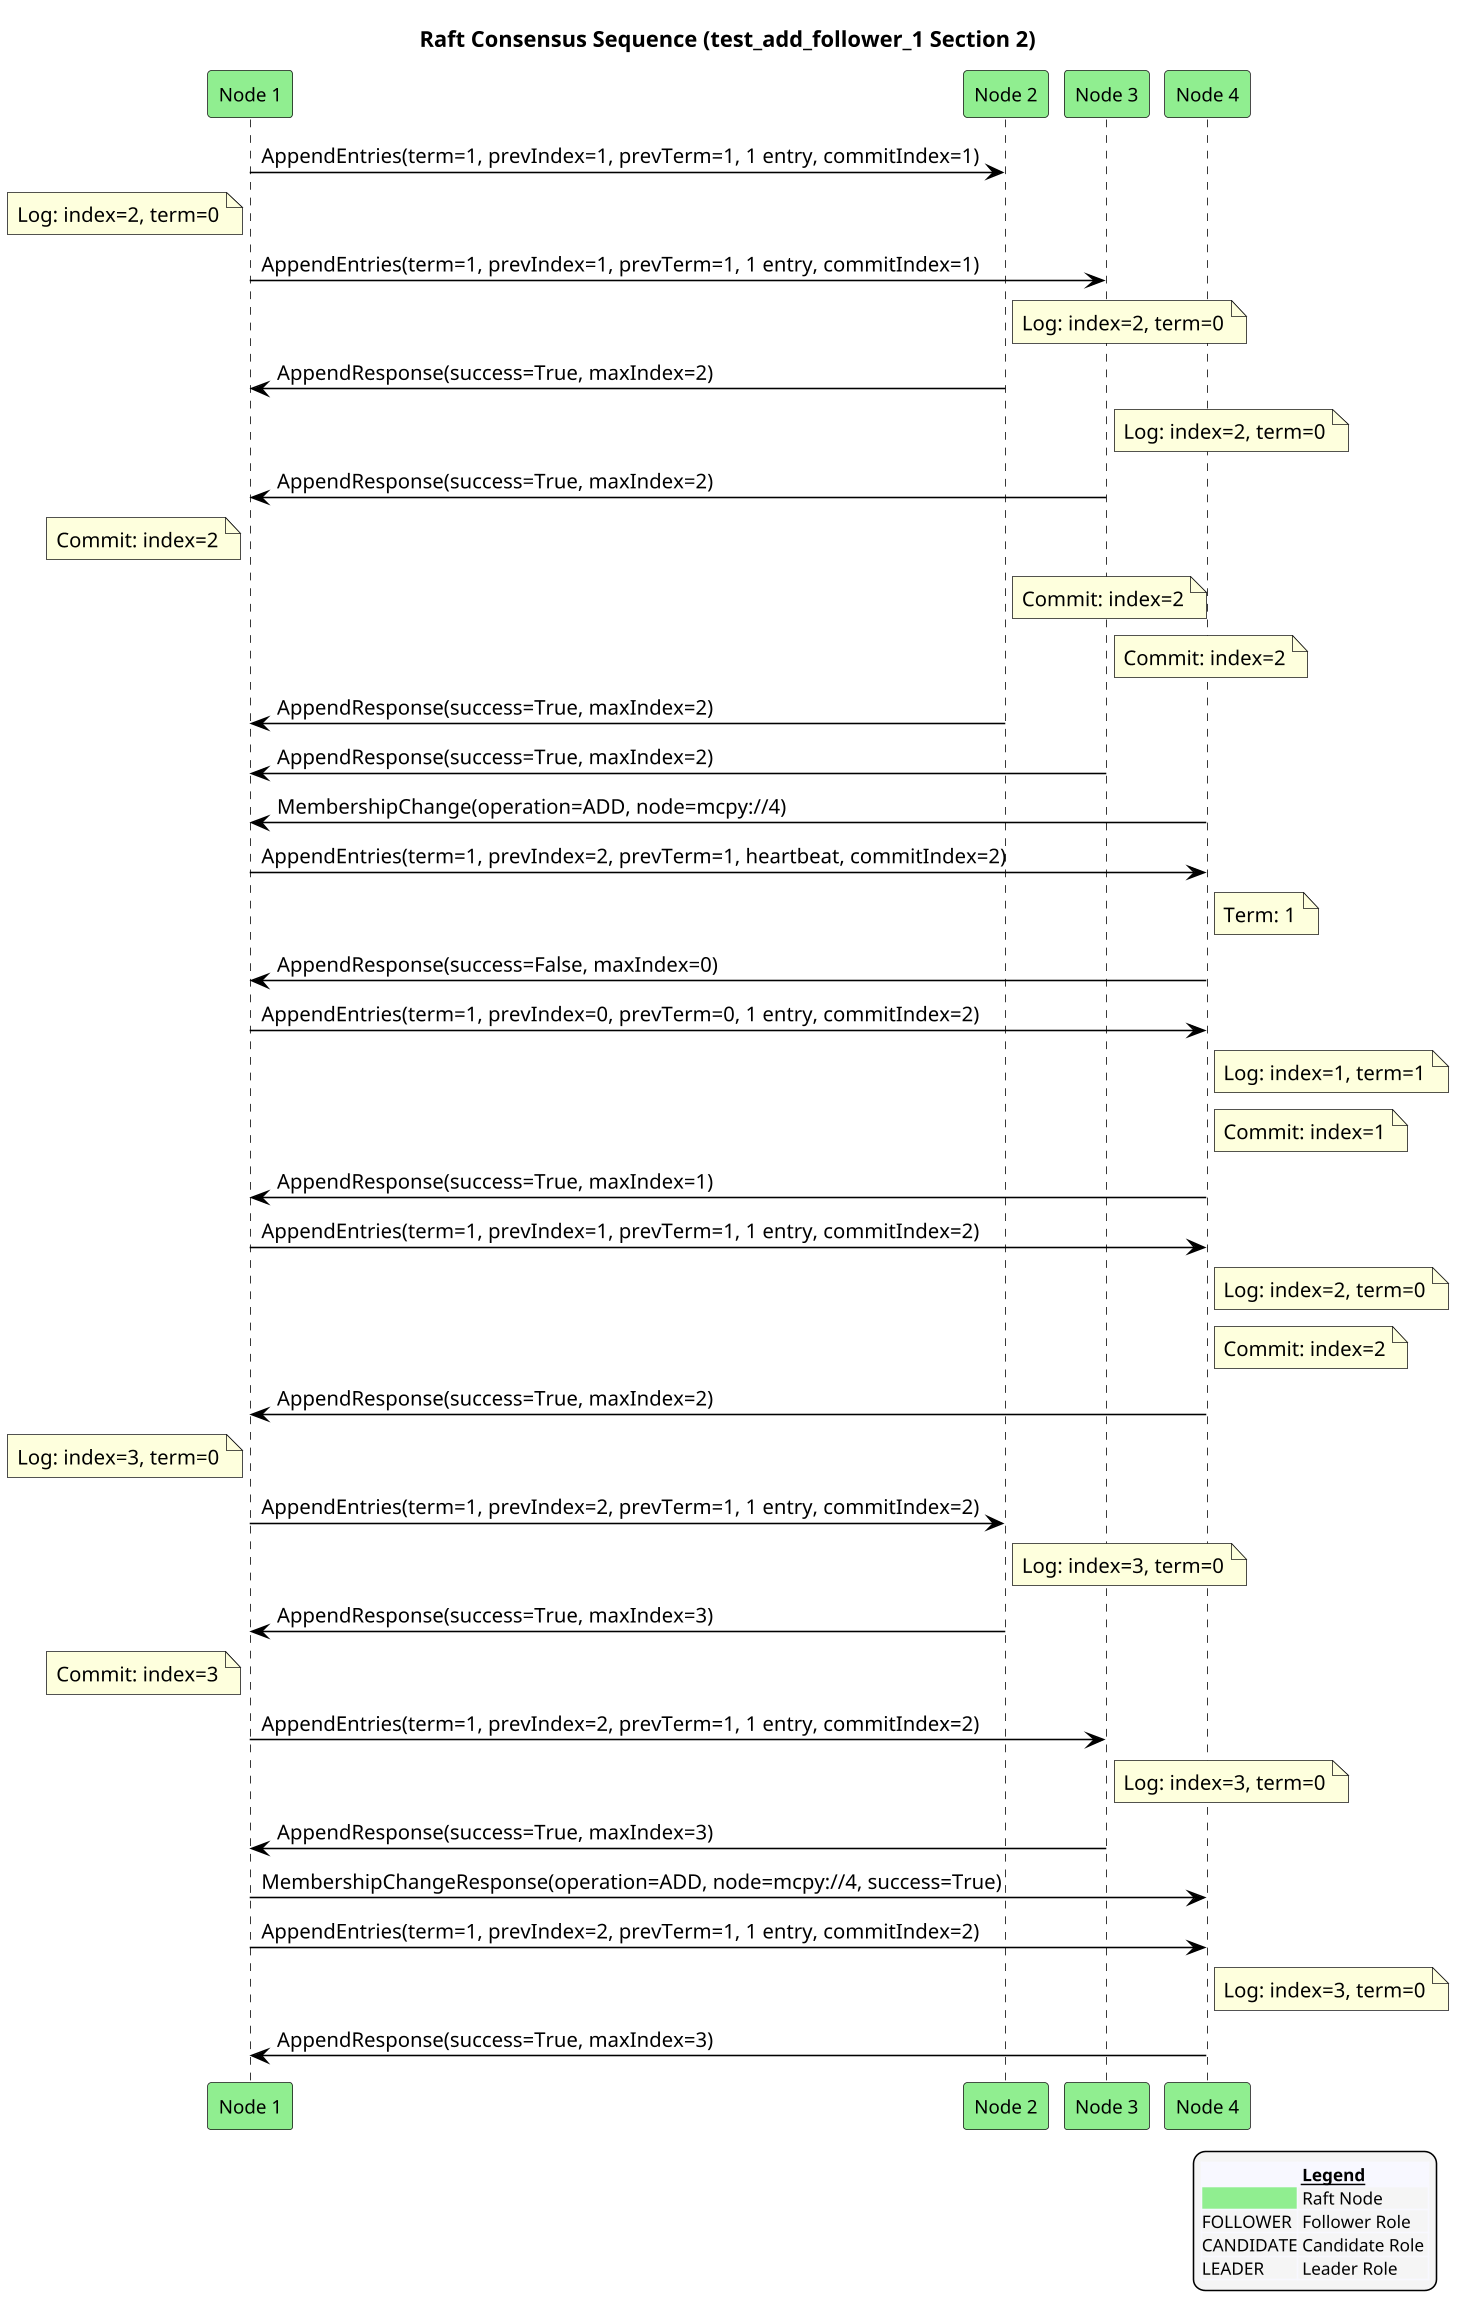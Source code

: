 @startuml
!pragma ratio 0.7
skinparam dpi 150
skinparam monochrome false
skinparam sequence {
  ArrowColor Black
  ActorBorderColor Black
  LifeLineBorderColor Black
  ParticipantFontSize 12
  Padding 10
}
skinparam legend {
  BackgroundColor #F5F5F5
  FontSize 11
}
title Raft Consensus Sequence (test_add_follower_1 Section 2)

participant "Node 1" as n1 order 10 #Lightgreen
participant "Node 2" as n2 order 20 #Lightgreen
participant "Node 3" as n3 order 30 #Lightgreen
participant "Node 4" as n4 order 40 #Lightgreen
n1 -> n2: AppendEntries(term=1, prevIndex=1, prevTerm=1, 1 entry, commitIndex=1)
note left of n1: Log: index=2, term=0
n1 -> n3: AppendEntries(term=1, prevIndex=1, prevTerm=1, 1 entry, commitIndex=1)
note right of n2: Log: index=2, term=0
n2 -> n1: AppendResponse(success=True, maxIndex=2)
note right of n3: Log: index=2, term=0
n3 -> n1: AppendResponse(success=True, maxIndex=2)
note left of n1: Commit: index=2
note right of n2: Commit: index=2
note right of n3: Commit: index=2
n2 -> n1: AppendResponse(success=True, maxIndex=2)
n3 -> n1: AppendResponse(success=True, maxIndex=2)
n4 -> n1: MembershipChange(operation=ADD, node=mcpy://4)
n1 -> n4: AppendEntries(term=1, prevIndex=2, prevTerm=1, heartbeat, commitIndex=2)
note right of n4: Term: 1
n4 -> n1: AppendResponse(success=False, maxIndex=0)
n1 -> n4: AppendEntries(term=1, prevIndex=0, prevTerm=0, 1 entry, commitIndex=2)
note right of n4: Log: index=1, term=1
note right of n4: Commit: index=1
n4 -> n1: AppendResponse(success=True, maxIndex=1)
n1 -> n4: AppendEntries(term=1, prevIndex=1, prevTerm=1, 1 entry, commitIndex=2)
note right of n4: Log: index=2, term=0
note right of n4: Commit: index=2
n4 -> n1: AppendResponse(success=True, maxIndex=2)
note left of n1: Log: index=3, term=0
n1 -> n2: AppendEntries(term=1, prevIndex=2, prevTerm=1, 1 entry, commitIndex=2)
note right of n2: Log: index=3, term=0
n2 -> n1: AppendResponse(success=True, maxIndex=3)
note left of n1: Commit: index=3
n1 -> n3: AppendEntries(term=1, prevIndex=2, prevTerm=1, 1 entry, commitIndex=2)
note right of n3: Log: index=3, term=0
n3 -> n1: AppendResponse(success=True, maxIndex=3)
n1 -> n4: MembershipChangeResponse(operation=ADD, node=mcpy://4, success=True)
n1 -> n4: AppendEntries(term=1, prevIndex=2, prevTerm=1, 1 entry, commitIndex=2)
note right of n4: Log: index=3, term=0
n4 -> n1: AppendResponse(success=True, maxIndex=3)

legend right
  <#GhostWhite,#GhostWhite>|      |= __Legend__ |
  |<#Lightgreen>| Raft Node |
  |FOLLOWER| Follower Role |
  |CANDIDATE| Candidate Role |
  |LEADER| Leader Role |
endlegend
@enduml
